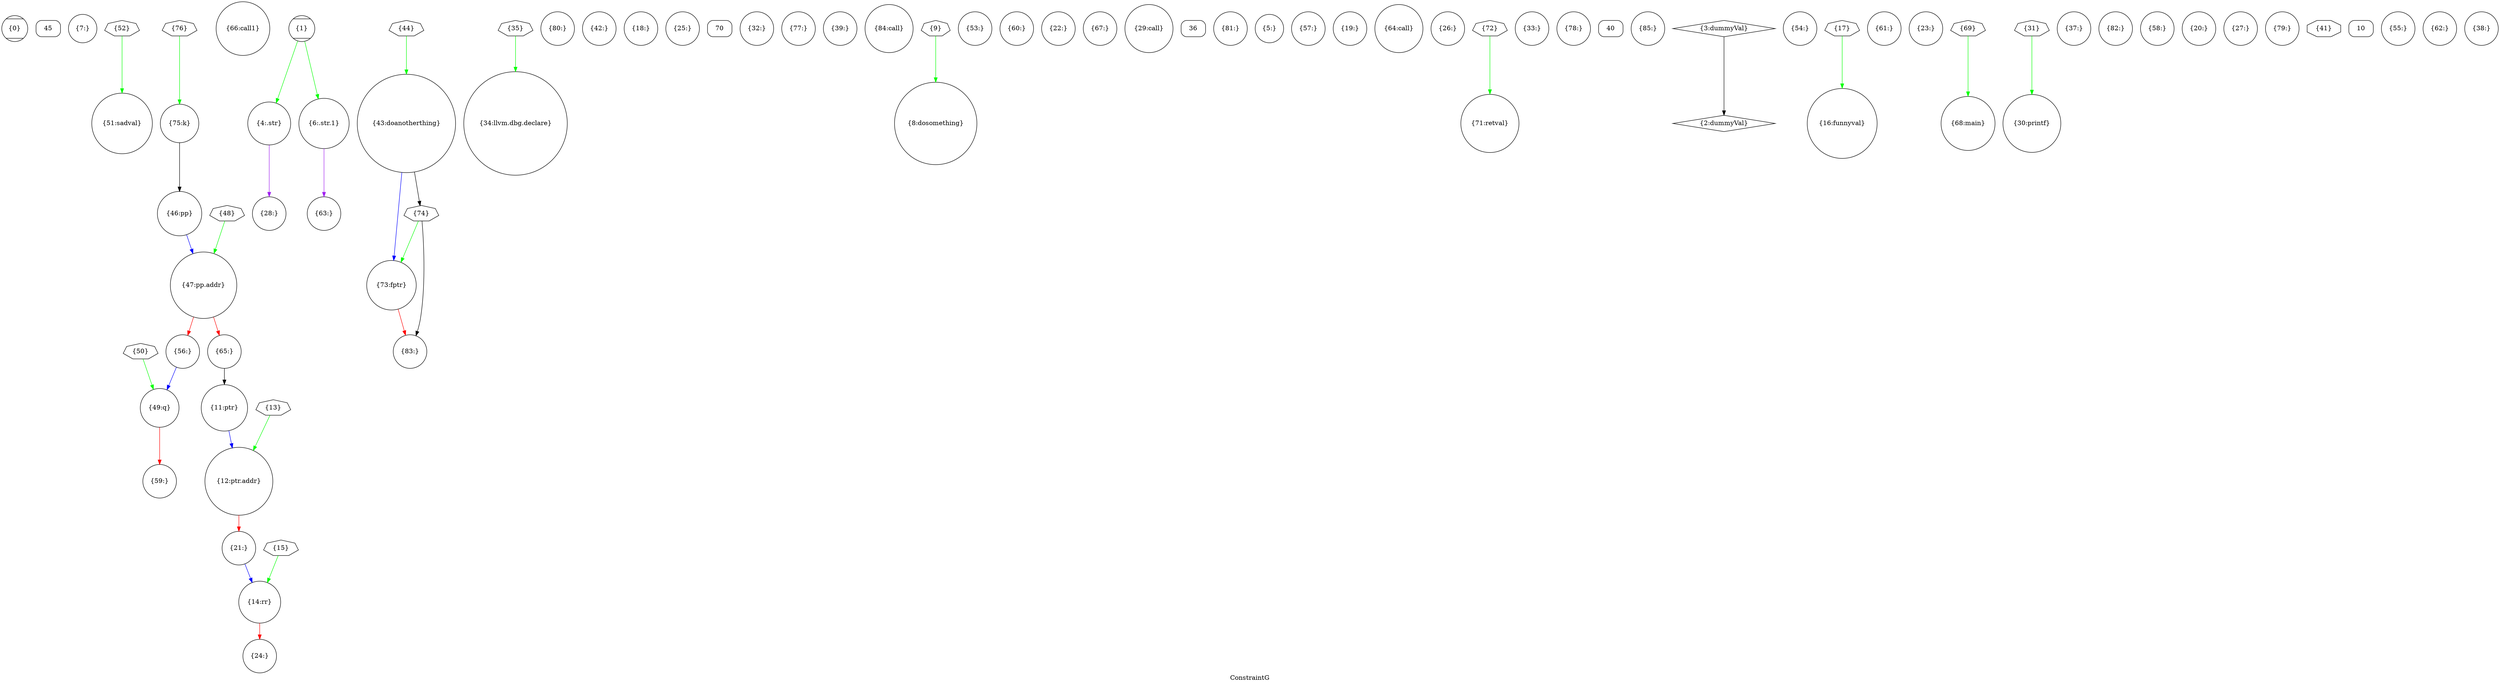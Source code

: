 digraph "ConstraintG" {
	label="ConstraintG";

	Node0x7091f70 [shape=record,shape=Mcircle,label="{0}"];
	Node0x7092580 [shape=record,shape=Mrecord,label="{45}"];
	Node0x7092780 [shape=record,shape=circle,label="{7:}"];
	Node0x7092980 [shape=record,shape=septagon,label="{52}"];
	Node0x7092980 -> Node0x709a790[color=green];
	Node0x7092b80 [shape=record,shape=circle,label="{14:rr}"];
	Node0x7092b80 -> Node0x709c790[color=red];
	Node0x7092d80 [shape=record,shape=circle,label="{59:}"];
	Node0x7092f80 [shape=record,shape=circle,label="{21:}"];
	Node0x7092f80 -> Node0x7092b80[color=blue];
	Node0x7093180 [shape=record,shape=circle,label="{66:call1}"];
	Node0x7093380 [shape=record,shape=circle,label="{28:}"];
	Node0x7093580 [shape=record,shape=circle,label="{73:fptr}"];
	Node0x7093580 -> Node0x709d190[color=red];
	Node0x7093780 [shape=record,shape=septagon,label="{35}"];
	Node0x7093780 -> Node0x709b590[color=green];
	Node0x7093980 [shape=record,shape=circle,label="{80:}"];
	Node0x7093b80 [shape=record,shape=circle,label="{42:}"];
	Node0x7093d80 [shape=record,shape=circle,label="{4:.str}"];
	Node0x7093d80 -> Node0x7093380[color=purple];
	Node0x7093f80 [shape=record,shape=circle,label="{49:q}"];
	Node0x7093f80 -> Node0x7092d80[color=red];
	Node0x7094180 [shape=record,shape=circle,label="{11:ptr}"];
	Node0x7094180 -> Node0x7097380[color=blue];
	Node0x7094380 [shape=record,shape=circle,label="{56:}"];
	Node0x7094380 -> Node0x7093f80[color=blue];
	Node0x7094580 [shape=record,shape=circle,label="{18:}"];
	Node0x7094780 [shape=record,shape=circle,label="{63:}"];
	Node0x7094980 [shape=record,shape=circle,label="{25:}"];
	Node0x7094b80 [shape=record,shape=Mrecord,label="{70}"];
	Node0x7094d80 [shape=record,shape=circle,label="{32:}"];
	Node0x7094f80 [shape=record,shape=circle,label="{77:}"];
	Node0x7095180 [shape=record,shape=circle,label="{39:}"];
	Node0x7095380 [shape=record,shape=circle,label="{84:call}"];
	Node0x7095580 [shape=record,shape=Mcircle,label="{1}"];
	Node0x7095580 -> Node0x7093d80[color=green];
	Node0x7095580 -> Node0x709a590[color=green];
	Node0x7095780 [shape=record,shape=circle,label="{46:pp}"];
	Node0x7095780 -> Node0x7098d90[color=blue];
	Node0x7095980 [shape=record,shape=circle,label="{8:dosomething}"];
	Node0x7095b80 [shape=record,shape=circle,label="{53:}"];
	Node0x7095d80 [shape=record,shape=septagon,label="{15}"];
	Node0x7095d80 -> Node0x7092b80[color=green];
	Node0x7095f80 [shape=record,shape=circle,label="{60:}"];
	Node0x7096180 [shape=record,shape=circle,label="{22:}"];
	Node0x7096380 [shape=record,shape=circle,label="{67:}"];
	Node0x7096580 [shape=record,shape=circle,label="{29:call}"];
	Node0x7096780 [shape=record,shape=septagon,label="{74}"];
	Node0x7096780 -> Node0x7093580[color=green];
	Node0x7096780 -> Node0x709d190[color=black];
	Node0x7096980 [shape=record,shape=Mrecord,label="{36}"];
	Node0x7096b80 [shape=record,shape=circle,label="{81:}"];
	Node0x7096d80 [shape=record,shape=circle,label="{43:doanotherthing}"];
	Node0x7096d80 -> Node0x7096780[color=black];
	Node0x7096d80 -> Node0x7093580[color=blue];
	Node0x7096f80 [shape=record,shape=circle,label="{5:}"];
	Node0x7097180 [shape=record,shape=septagon,label="{50}"];
	Node0x7097180 -> Node0x7093f80[color=green];
	Node0x7097380 [shape=record,shape=circle,label="{12:ptr.addr}"];
	Node0x7097380 -> Node0x7092f80[color=red];
	Node0x7097580 [shape=record,shape=circle,label="{57:}"];
	Node0x7097780 [shape=record,shape=circle,label="{19:}"];
	Node0x7097980 [shape=record,shape=circle,label="{64:call}"];
	Node0x7097b80 [shape=record,shape=circle,label="{26:}"];
	Node0x7097d80 [shape=record,shape=circle,label="{71:retval}"];
	Node0x7097f80 [shape=record,shape=circle,label="{33:}"];
	Node0x7098180 [shape=record,shape=circle,label="{78:}"];
	Node0x7092170 [shape=record,shape=Mrecord,label="{40}"];
	Node0x7092370 [shape=record,shape=circle,label="{85:}"];
	Node0x7098b90 [shape=record,shape=diamond,label="{2:dummyVal}"];
	Node0x7098d90 [shape=record,shape=circle,label="{47:pp.addr}"];
	Node0x7098d90 -> Node0x7094380[color=red];
	Node0x7098d90 -> Node0x709af90[color=red];
	Node0x7098f90 [shape=record,shape=septagon,label="{9}"];
	Node0x7098f90 -> Node0x7095980[color=green];
	Node0x7099190 [shape=record,shape=circle,label="{54:}"];
	Node0x7099390 [shape=record,shape=circle,label="{16:funnyval}"];
	Node0x7099590 [shape=record,shape=circle,label="{61:}"];
	Node0x7099790 [shape=record,shape=circle,label="{23:}"];
	Node0x7099990 [shape=record,shape=circle,label="{68:main}"];
	Node0x7099b90 [shape=record,shape=circle,label="{30:printf}"];
	Node0x7099d90 [shape=record,shape=circle,label="{75:k}"];
	Node0x7099d90 -> Node0x7095780[color=black];
	Node0x7099f90 [shape=record,shape=circle,label="{37:}"];
	Node0x709a190 [shape=record,shape=circle,label="{82:}"];
	Node0x709a390 [shape=record,shape=septagon,label="{44}"];
	Node0x709a390 -> Node0x7096d80[color=green];
	Node0x709a590 [shape=record,shape=circle,label="{6:.str.1}"];
	Node0x709a590 -> Node0x7094780[color=purple];
	Node0x709a790 [shape=record,shape=circle,label="{51:sadval}"];
	Node0x709a990 [shape=record,shape=septagon,label="{13}"];
	Node0x709a990 -> Node0x7097380[color=green];
	Node0x709ab90 [shape=record,shape=circle,label="{58:}"];
	Node0x709ad90 [shape=record,shape=circle,label="{20:}"];
	Node0x709af90 [shape=record,shape=circle,label="{65:}"];
	Node0x709af90 -> Node0x7094180[color=black];
	Node0x709b190 [shape=record,shape=circle,label="{27:}"];
	Node0x709b390 [shape=record,shape=septagon,label="{72}"];
	Node0x709b390 -> Node0x7097d80[color=green];
	Node0x709b590 [shape=record,shape=circle,label="{34:llvm.dbg.declare}"];
	Node0x709b790 [shape=record,shape=circle,label="{79:}"];
	Node0x709b990 [shape=record,shape=octagon,label="{41}"];
	Node0x709bb90 [shape=record,shape=diamond,label="{3:dummyVal}"];
	Node0x709bb90 -> Node0x7098b90[color=black];
	Node0x709bd90 [shape=record,shape=septagon,label="{48}"];
	Node0x709bd90 -> Node0x7098d90[color=green];
	Node0x709bf90 [shape=record,shape=Mrecord,label="{10}"];
	Node0x709c190 [shape=record,shape=circle,label="{55:}"];
	Node0x709c390 [shape=record,shape=septagon,label="{17}"];
	Node0x709c390 -> Node0x7099390[color=green];
	Node0x709c590 [shape=record,shape=circle,label="{62:}"];
	Node0x709c790 [shape=record,shape=circle,label="{24:}"];
	Node0x709c990 [shape=record,shape=septagon,label="{69}"];
	Node0x709c990 -> Node0x7099990[color=green];
	Node0x709cb90 [shape=record,shape=septagon,label="{31}"];
	Node0x709cb90 -> Node0x7099b90[color=green];
	Node0x709cd90 [shape=record,shape=septagon,label="{76}"];
	Node0x709cd90 -> Node0x7099d90[color=green];
	Node0x709cf90 [shape=record,shape=circle,label="{38:}"];
	Node0x709d190 [shape=record,shape=circle,label="{83:}"];
}
